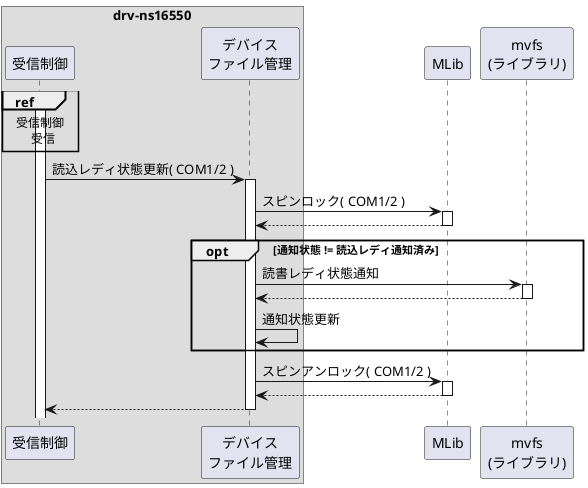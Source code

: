 @startuml

box "drv-ns16550"
    participant "受信制御"               as rxctrl
    participant "デバイス\nファイル管理" as filemng
end box
participant "MLib"               as mlib
participant "mvfs\n(ライブラリ)" as libmvfs

activate rxctrl
ref over rxctrl
    受信制御
      受信
end ref

rxctrl -> filemng: 読込レディ状態更新( COM1/2 )
activate filemng

filemng -> mlib: スピンロック( COM1/2 )
activate mlib
filemng <-- mlib:
deactivate mlib

opt 通知状態 != 読込レディ通知済み
    filemng -> libmvfs: 読書レディ状態通知
    activate libmvfs
    filemng <-- libmvfs:
    deactivate libmvfs

    filemng -> filemng: 通知状態更新
end opt

filemng -> mlib: スピンアンロック( COM1/2 )
activate mlib
filemng <-- mlib:
deactivate mlib

rxctrl <-- filemng:
deactivate filemng

@enduml
